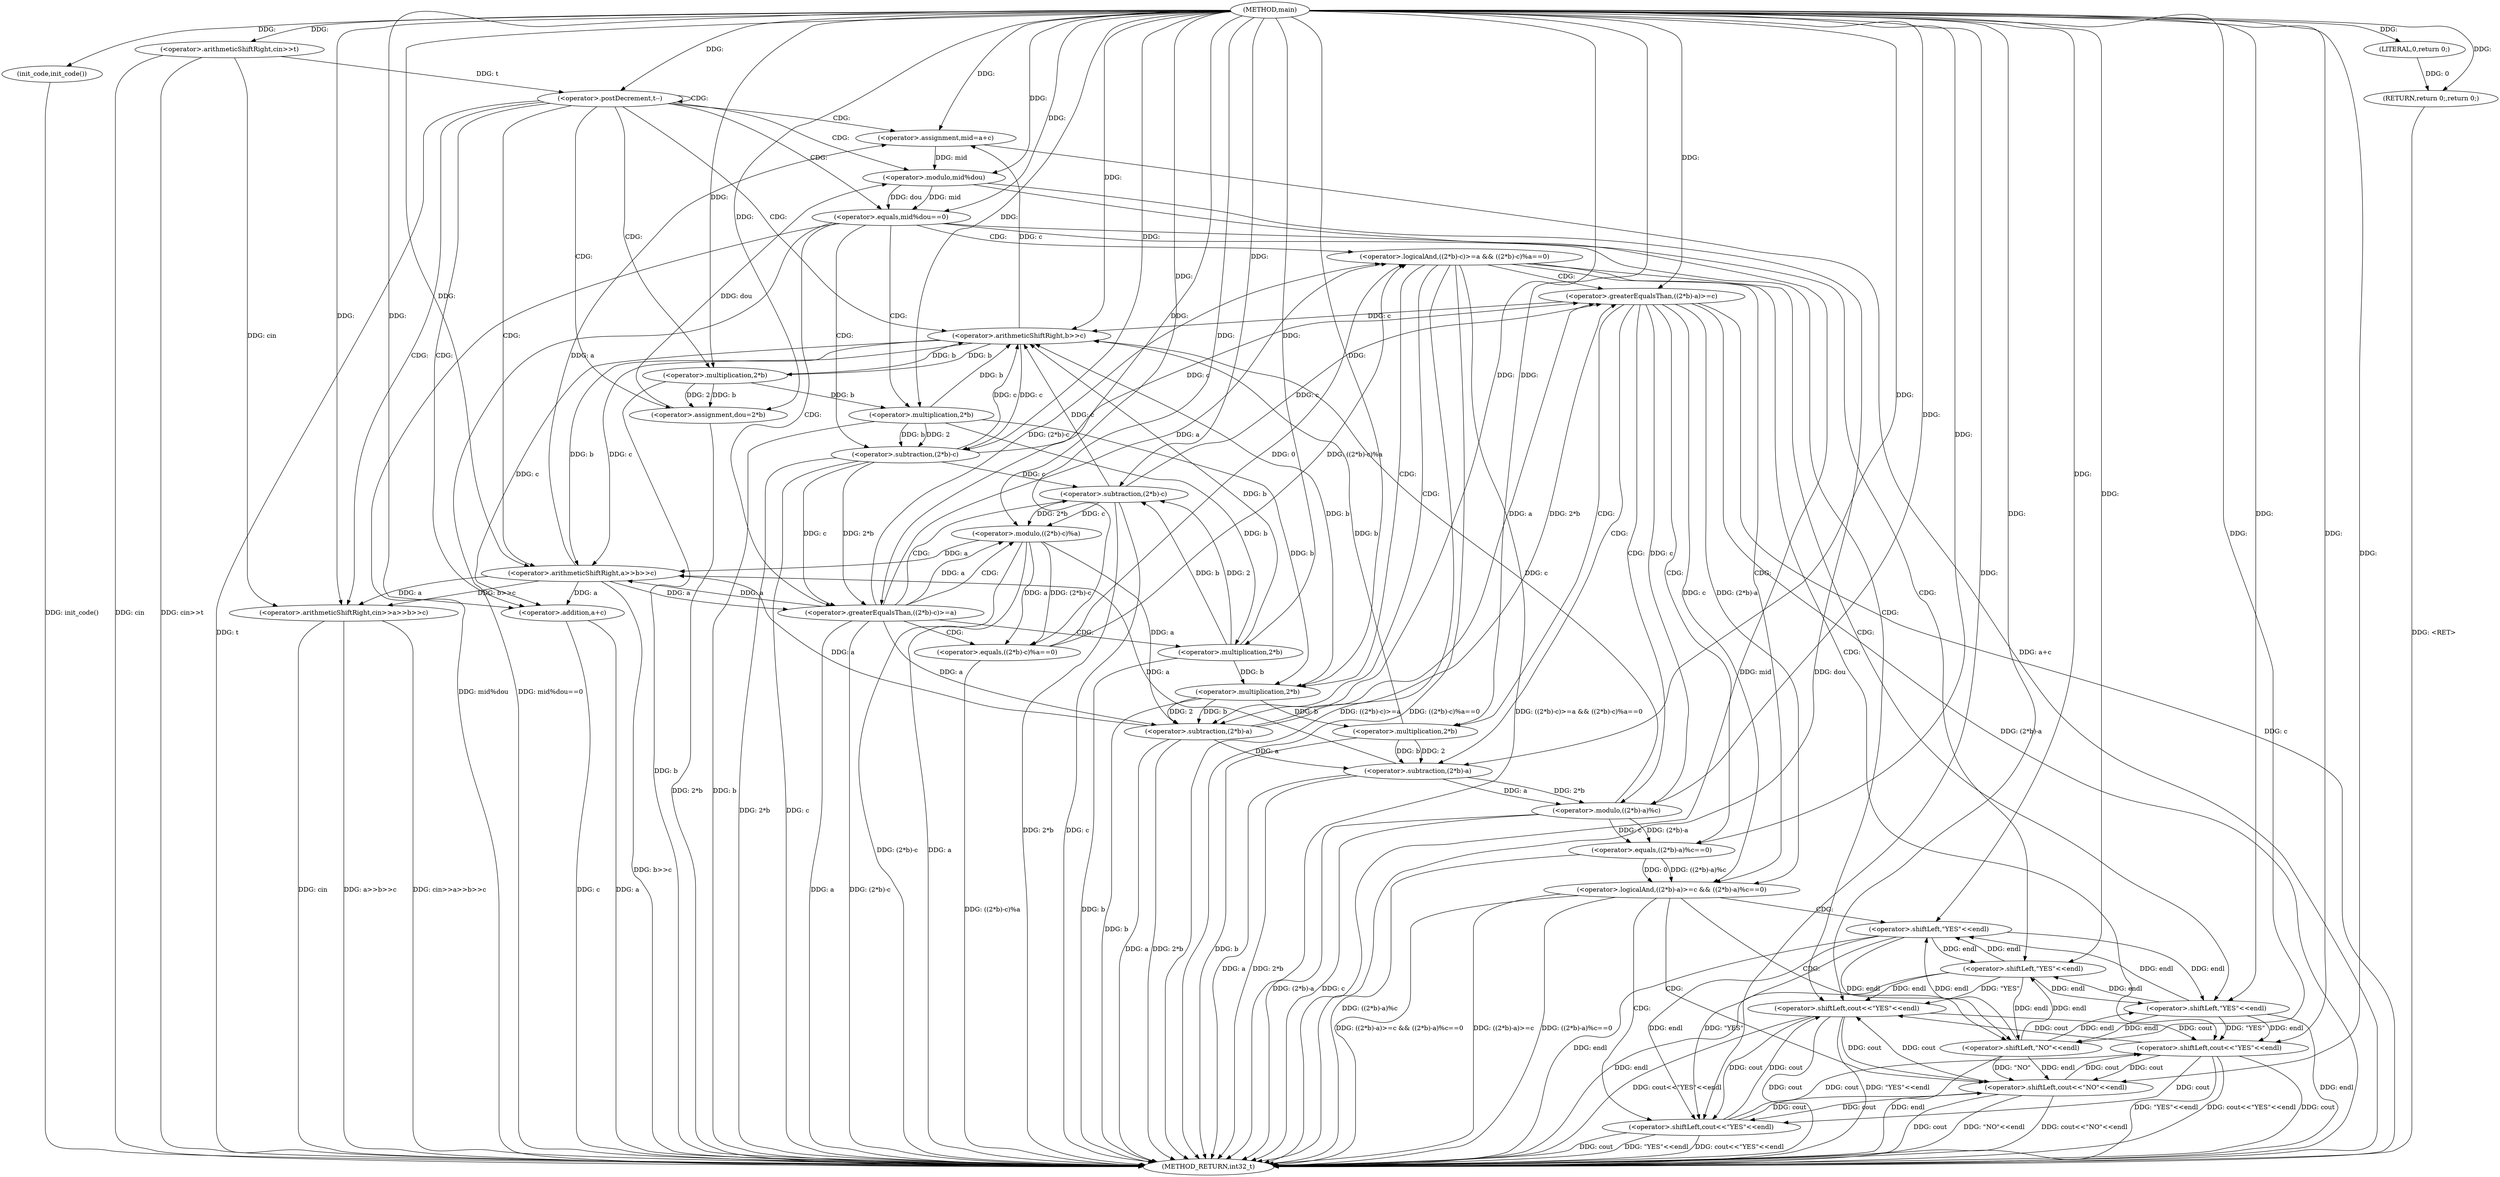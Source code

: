 digraph "main" {  
"1000115" [label = "(METHOD,main)" ]
"1000219" [label = "(METHOD_RETURN,int32_t)" ]
"1000117" [label = "(init_code,init_code())" ]
"1000119" [label = "(<operator>.arithmeticShiftRight,cin>>t)" ]
"1000217" [label = "(RETURN,return 0;,return 0;)" ]
"1000123" [label = "(<operator>.postDecrement,t--)" ]
"1000218" [label = "(LITERAL,0,return 0;)" ]
"1000129" [label = "(<operator>.arithmeticShiftRight,cin>>a>>b>>c)" ]
"1000137" [label = "(<operator>.assignment,mid=a+c)" ]
"1000143" [label = "(<operator>.assignment,dou=2*b)" ]
"1000149" [label = "(<operator>.equals,mid%dou==0)" ]
"1000131" [label = "(<operator>.arithmeticShiftRight,a>>b>>c)" ]
"1000139" [label = "(<operator>.addition,a+c)" ]
"1000145" [label = "(<operator>.multiplication,2*b)" ]
"1000155" [label = "(<operator>.shiftLeft,cout<<\"YES\"<<endl)" ]
"1000133" [label = "(<operator>.arithmeticShiftRight,b>>c)" ]
"1000150" [label = "(<operator>.modulo,mid%dou)" ]
"1000162" [label = "(<operator>.logicalAnd,((2*b)-c)>=a && ((2*b)-c)%a==0)" ]
"1000157" [label = "(<operator>.shiftLeft,\"YES\"<<endl)" ]
"1000180" [label = "(<operator>.shiftLeft,cout<<\"YES\"<<endl)" ]
"1000163" [label = "(<operator>.greaterEqualsThan,((2*b)-c)>=a)" ]
"1000170" [label = "(<operator>.equals,((2*b)-c)%a==0)" ]
"1000187" [label = "(<operator>.logicalAnd,((2*b)-a)>=c && ((2*b)-a)%c==0)" ]
"1000164" [label = "(<operator>.subtraction,(2*b)-c)" ]
"1000171" [label = "(<operator>.modulo,((2*b)-c)%a)" ]
"1000182" [label = "(<operator>.shiftLeft,\"YES\"<<endl)" ]
"1000205" [label = "(<operator>.shiftLeft,cout<<\"YES\"<<endl)" ]
"1000165" [label = "(<operator>.multiplication,2*b)" ]
"1000172" [label = "(<operator>.subtraction,(2*b)-c)" ]
"1000188" [label = "(<operator>.greaterEqualsThan,((2*b)-a)>=c)" ]
"1000195" [label = "(<operator>.equals,((2*b)-a)%c==0)" ]
"1000212" [label = "(<operator>.shiftLeft,cout<<\"NO\"<<endl)" ]
"1000173" [label = "(<operator>.multiplication,2*b)" ]
"1000189" [label = "(<operator>.subtraction,(2*b)-a)" ]
"1000196" [label = "(<operator>.modulo,((2*b)-a)%c)" ]
"1000207" [label = "(<operator>.shiftLeft,\"YES\"<<endl)" ]
"1000190" [label = "(<operator>.multiplication,2*b)" ]
"1000197" [label = "(<operator>.subtraction,(2*b)-a)" ]
"1000214" [label = "(<operator>.shiftLeft,\"NO\"<<endl)" ]
"1000198" [label = "(<operator>.multiplication,2*b)" ]
  "1000217" -> "1000219"  [ label = "DDG: <RET>"] 
  "1000117" -> "1000219"  [ label = "DDG: init_code()"] 
  "1000119" -> "1000219"  [ label = "DDG: cin"] 
  "1000119" -> "1000219"  [ label = "DDG: cin>>t"] 
  "1000123" -> "1000219"  [ label = "DDG: t"] 
  "1000129" -> "1000219"  [ label = "DDG: cin"] 
  "1000131" -> "1000219"  [ label = "DDG: b>>c"] 
  "1000129" -> "1000219"  [ label = "DDG: a>>b>>c"] 
  "1000129" -> "1000219"  [ label = "DDG: cin>>a>>b>>c"] 
  "1000139" -> "1000219"  [ label = "DDG: a"] 
  "1000139" -> "1000219"  [ label = "DDG: c"] 
  "1000137" -> "1000219"  [ label = "DDG: a+c"] 
  "1000145" -> "1000219"  [ label = "DDG: b"] 
  "1000143" -> "1000219"  [ label = "DDG: 2*b"] 
  "1000150" -> "1000219"  [ label = "DDG: mid"] 
  "1000150" -> "1000219"  [ label = "DDG: dou"] 
  "1000149" -> "1000219"  [ label = "DDG: mid%dou"] 
  "1000149" -> "1000219"  [ label = "DDG: mid%dou==0"] 
  "1000165" -> "1000219"  [ label = "DDG: b"] 
  "1000164" -> "1000219"  [ label = "DDG: 2*b"] 
  "1000164" -> "1000219"  [ label = "DDG: c"] 
  "1000163" -> "1000219"  [ label = "DDG: (2*b)-c"] 
  "1000163" -> "1000219"  [ label = "DDG: a"] 
  "1000162" -> "1000219"  [ label = "DDG: ((2*b)-c)>=a"] 
  "1000173" -> "1000219"  [ label = "DDG: b"] 
  "1000172" -> "1000219"  [ label = "DDG: 2*b"] 
  "1000172" -> "1000219"  [ label = "DDG: c"] 
  "1000171" -> "1000219"  [ label = "DDG: (2*b)-c"] 
  "1000171" -> "1000219"  [ label = "DDG: a"] 
  "1000170" -> "1000219"  [ label = "DDG: ((2*b)-c)%a"] 
  "1000162" -> "1000219"  [ label = "DDG: ((2*b)-c)%a==0"] 
  "1000162" -> "1000219"  [ label = "DDG: ((2*b)-c)>=a && ((2*b)-c)%a==0"] 
  "1000190" -> "1000219"  [ label = "DDG: b"] 
  "1000189" -> "1000219"  [ label = "DDG: 2*b"] 
  "1000189" -> "1000219"  [ label = "DDG: a"] 
  "1000188" -> "1000219"  [ label = "DDG: (2*b)-a"] 
  "1000188" -> "1000219"  [ label = "DDG: c"] 
  "1000187" -> "1000219"  [ label = "DDG: ((2*b)-a)>=c"] 
  "1000198" -> "1000219"  [ label = "DDG: b"] 
  "1000197" -> "1000219"  [ label = "DDG: 2*b"] 
  "1000197" -> "1000219"  [ label = "DDG: a"] 
  "1000196" -> "1000219"  [ label = "DDG: (2*b)-a"] 
  "1000196" -> "1000219"  [ label = "DDG: c"] 
  "1000195" -> "1000219"  [ label = "DDG: ((2*b)-a)%c"] 
  "1000187" -> "1000219"  [ label = "DDG: ((2*b)-a)%c==0"] 
  "1000187" -> "1000219"  [ label = "DDG: ((2*b)-a)>=c && ((2*b)-a)%c==0"] 
  "1000212" -> "1000219"  [ label = "DDG: cout"] 
  "1000214" -> "1000219"  [ label = "DDG: endl"] 
  "1000212" -> "1000219"  [ label = "DDG: \"NO\"<<endl"] 
  "1000212" -> "1000219"  [ label = "DDG: cout<<\"NO\"<<endl"] 
  "1000205" -> "1000219"  [ label = "DDG: cout"] 
  "1000207" -> "1000219"  [ label = "DDG: endl"] 
  "1000205" -> "1000219"  [ label = "DDG: \"YES\"<<endl"] 
  "1000205" -> "1000219"  [ label = "DDG: cout<<\"YES\"<<endl"] 
  "1000180" -> "1000219"  [ label = "DDG: cout"] 
  "1000182" -> "1000219"  [ label = "DDG: endl"] 
  "1000180" -> "1000219"  [ label = "DDG: \"YES\"<<endl"] 
  "1000180" -> "1000219"  [ label = "DDG: cout<<\"YES\"<<endl"] 
  "1000155" -> "1000219"  [ label = "DDG: cout"] 
  "1000157" -> "1000219"  [ label = "DDG: endl"] 
  "1000155" -> "1000219"  [ label = "DDG: \"YES\"<<endl"] 
  "1000155" -> "1000219"  [ label = "DDG: cout<<\"YES\"<<endl"] 
  "1000115" -> "1000117"  [ label = "DDG: "] 
  "1000218" -> "1000217"  [ label = "DDG: 0"] 
  "1000115" -> "1000217"  [ label = "DDG: "] 
  "1000115" -> "1000119"  [ label = "DDG: "] 
  "1000115" -> "1000218"  [ label = "DDG: "] 
  "1000119" -> "1000123"  [ label = "DDG: t"] 
  "1000115" -> "1000123"  [ label = "DDG: "] 
  "1000133" -> "1000137"  [ label = "DDG: c"] 
  "1000115" -> "1000137"  [ label = "DDG: "] 
  "1000131" -> "1000137"  [ label = "DDG: a"] 
  "1000145" -> "1000143"  [ label = "DDG: 2"] 
  "1000145" -> "1000143"  [ label = "DDG: b"] 
  "1000119" -> "1000129"  [ label = "DDG: cin"] 
  "1000115" -> "1000129"  [ label = "DDG: "] 
  "1000131" -> "1000129"  [ label = "DDG: a"] 
  "1000131" -> "1000129"  [ label = "DDG: b>>c"] 
  "1000115" -> "1000143"  [ label = "DDG: "] 
  "1000163" -> "1000131"  [ label = "DDG: a"] 
  "1000171" -> "1000131"  [ label = "DDG: a"] 
  "1000189" -> "1000131"  [ label = "DDG: a"] 
  "1000197" -> "1000131"  [ label = "DDG: a"] 
  "1000115" -> "1000131"  [ label = "DDG: "] 
  "1000133" -> "1000131"  [ label = "DDG: c"] 
  "1000133" -> "1000131"  [ label = "DDG: b"] 
  "1000131" -> "1000139"  [ label = "DDG: a"] 
  "1000115" -> "1000139"  [ label = "DDG: "] 
  "1000133" -> "1000139"  [ label = "DDG: c"] 
  "1000115" -> "1000145"  [ label = "DDG: "] 
  "1000133" -> "1000145"  [ label = "DDG: b"] 
  "1000150" -> "1000149"  [ label = "DDG: mid"] 
  "1000150" -> "1000149"  [ label = "DDG: dou"] 
  "1000115" -> "1000149"  [ label = "DDG: "] 
  "1000145" -> "1000133"  [ label = "DDG: b"] 
  "1000165" -> "1000133"  [ label = "DDG: b"] 
  "1000173" -> "1000133"  [ label = "DDG: b"] 
  "1000190" -> "1000133"  [ label = "DDG: b"] 
  "1000198" -> "1000133"  [ label = "DDG: b"] 
  "1000115" -> "1000133"  [ label = "DDG: "] 
  "1000164" -> "1000133"  [ label = "DDG: c"] 
  "1000172" -> "1000133"  [ label = "DDG: c"] 
  "1000188" -> "1000133"  [ label = "DDG: c"] 
  "1000196" -> "1000133"  [ label = "DDG: c"] 
  "1000137" -> "1000150"  [ label = "DDG: mid"] 
  "1000115" -> "1000150"  [ label = "DDG: "] 
  "1000143" -> "1000150"  [ label = "DDG: dou"] 
  "1000212" -> "1000155"  [ label = "DDG: cout"] 
  "1000205" -> "1000155"  [ label = "DDG: cout"] 
  "1000180" -> "1000155"  [ label = "DDG: cout"] 
  "1000115" -> "1000155"  [ label = "DDG: "] 
  "1000157" -> "1000155"  [ label = "DDG: endl"] 
  "1000157" -> "1000155"  [ label = "DDG: \"YES\""] 
  "1000115" -> "1000157"  [ label = "DDG: "] 
  "1000214" -> "1000157"  [ label = "DDG: endl"] 
  "1000207" -> "1000157"  [ label = "DDG: endl"] 
  "1000182" -> "1000157"  [ label = "DDG: endl"] 
  "1000163" -> "1000162"  [ label = "DDG: (2*b)-c"] 
  "1000163" -> "1000162"  [ label = "DDG: a"] 
  "1000170" -> "1000162"  [ label = "DDG: ((2*b)-c)%a"] 
  "1000170" -> "1000162"  [ label = "DDG: 0"] 
  "1000164" -> "1000163"  [ label = "DDG: c"] 
  "1000164" -> "1000163"  [ label = "DDG: 2*b"] 
  "1000115" -> "1000163"  [ label = "DDG: "] 
  "1000131" -> "1000163"  [ label = "DDG: a"] 
  "1000171" -> "1000170"  [ label = "DDG: (2*b)-c"] 
  "1000171" -> "1000170"  [ label = "DDG: a"] 
  "1000115" -> "1000170"  [ label = "DDG: "] 
  "1000212" -> "1000180"  [ label = "DDG: cout"] 
  "1000205" -> "1000180"  [ label = "DDG: cout"] 
  "1000155" -> "1000180"  [ label = "DDG: cout"] 
  "1000115" -> "1000180"  [ label = "DDG: "] 
  "1000182" -> "1000180"  [ label = "DDG: \"YES\""] 
  "1000182" -> "1000180"  [ label = "DDG: endl"] 
  "1000165" -> "1000164"  [ label = "DDG: b"] 
  "1000165" -> "1000164"  [ label = "DDG: 2"] 
  "1000115" -> "1000164"  [ label = "DDG: "] 
  "1000133" -> "1000164"  [ label = "DDG: c"] 
  "1000172" -> "1000171"  [ label = "DDG: 2*b"] 
  "1000172" -> "1000171"  [ label = "DDG: c"] 
  "1000163" -> "1000171"  [ label = "DDG: a"] 
  "1000115" -> "1000171"  [ label = "DDG: "] 
  "1000115" -> "1000182"  [ label = "DDG: "] 
  "1000214" -> "1000182"  [ label = "DDG: endl"] 
  "1000207" -> "1000182"  [ label = "DDG: endl"] 
  "1000157" -> "1000182"  [ label = "DDG: endl"] 
  "1000188" -> "1000187"  [ label = "DDG: c"] 
  "1000188" -> "1000187"  [ label = "DDG: (2*b)-a"] 
  "1000195" -> "1000187"  [ label = "DDG: 0"] 
  "1000195" -> "1000187"  [ label = "DDG: ((2*b)-a)%c"] 
  "1000115" -> "1000165"  [ label = "DDG: "] 
  "1000145" -> "1000165"  [ label = "DDG: b"] 
  "1000173" -> "1000172"  [ label = "DDG: 2"] 
  "1000173" -> "1000172"  [ label = "DDG: b"] 
  "1000164" -> "1000172"  [ label = "DDG: c"] 
  "1000115" -> "1000172"  [ label = "DDG: "] 
  "1000189" -> "1000188"  [ label = "DDG: a"] 
  "1000189" -> "1000188"  [ label = "DDG: 2*b"] 
  "1000164" -> "1000188"  [ label = "DDG: c"] 
  "1000172" -> "1000188"  [ label = "DDG: c"] 
  "1000115" -> "1000188"  [ label = "DDG: "] 
  "1000196" -> "1000195"  [ label = "DDG: c"] 
  "1000196" -> "1000195"  [ label = "DDG: (2*b)-a"] 
  "1000115" -> "1000195"  [ label = "DDG: "] 
  "1000212" -> "1000205"  [ label = "DDG: cout"] 
  "1000180" -> "1000205"  [ label = "DDG: cout"] 
  "1000155" -> "1000205"  [ label = "DDG: cout"] 
  "1000115" -> "1000205"  [ label = "DDG: "] 
  "1000207" -> "1000205"  [ label = "DDG: endl"] 
  "1000207" -> "1000205"  [ label = "DDG: \"YES\""] 
  "1000115" -> "1000173"  [ label = "DDG: "] 
  "1000165" -> "1000173"  [ label = "DDG: b"] 
  "1000190" -> "1000189"  [ label = "DDG: 2"] 
  "1000190" -> "1000189"  [ label = "DDG: b"] 
  "1000163" -> "1000189"  [ label = "DDG: a"] 
  "1000171" -> "1000189"  [ label = "DDG: a"] 
  "1000115" -> "1000189"  [ label = "DDG: "] 
  "1000197" -> "1000196"  [ label = "DDG: a"] 
  "1000197" -> "1000196"  [ label = "DDG: 2*b"] 
  "1000188" -> "1000196"  [ label = "DDG: c"] 
  "1000115" -> "1000196"  [ label = "DDG: "] 
  "1000115" -> "1000207"  [ label = "DDG: "] 
  "1000214" -> "1000207"  [ label = "DDG: endl"] 
  "1000182" -> "1000207"  [ label = "DDG: endl"] 
  "1000157" -> "1000207"  [ label = "DDG: endl"] 
  "1000205" -> "1000212"  [ label = "DDG: cout"] 
  "1000180" -> "1000212"  [ label = "DDG: cout"] 
  "1000155" -> "1000212"  [ label = "DDG: cout"] 
  "1000115" -> "1000212"  [ label = "DDG: "] 
  "1000214" -> "1000212"  [ label = "DDG: \"NO\""] 
  "1000214" -> "1000212"  [ label = "DDG: endl"] 
  "1000115" -> "1000190"  [ label = "DDG: "] 
  "1000165" -> "1000190"  [ label = "DDG: b"] 
  "1000173" -> "1000190"  [ label = "DDG: b"] 
  "1000198" -> "1000197"  [ label = "DDG: b"] 
  "1000198" -> "1000197"  [ label = "DDG: 2"] 
  "1000189" -> "1000197"  [ label = "DDG: a"] 
  "1000115" -> "1000197"  [ label = "DDG: "] 
  "1000115" -> "1000214"  [ label = "DDG: "] 
  "1000207" -> "1000214"  [ label = "DDG: endl"] 
  "1000182" -> "1000214"  [ label = "DDG: endl"] 
  "1000157" -> "1000214"  [ label = "DDG: endl"] 
  "1000115" -> "1000198"  [ label = "DDG: "] 
  "1000190" -> "1000198"  [ label = "DDG: b"] 
  "1000123" -> "1000150"  [ label = "CDG: "] 
  "1000123" -> "1000139"  [ label = "CDG: "] 
  "1000123" -> "1000133"  [ label = "CDG: "] 
  "1000123" -> "1000149"  [ label = "CDG: "] 
  "1000123" -> "1000131"  [ label = "CDG: "] 
  "1000123" -> "1000143"  [ label = "CDG: "] 
  "1000123" -> "1000137"  [ label = "CDG: "] 
  "1000123" -> "1000129"  [ label = "CDG: "] 
  "1000123" -> "1000123"  [ label = "CDG: "] 
  "1000123" -> "1000145"  [ label = "CDG: "] 
  "1000149" -> "1000164"  [ label = "CDG: "] 
  "1000149" -> "1000165"  [ label = "CDG: "] 
  "1000149" -> "1000157"  [ label = "CDG: "] 
  "1000149" -> "1000163"  [ label = "CDG: "] 
  "1000149" -> "1000155"  [ label = "CDG: "] 
  "1000149" -> "1000162"  [ label = "CDG: "] 
  "1000162" -> "1000182"  [ label = "CDG: "] 
  "1000162" -> "1000180"  [ label = "CDG: "] 
  "1000162" -> "1000189"  [ label = "CDG: "] 
  "1000162" -> "1000188"  [ label = "CDG: "] 
  "1000162" -> "1000190"  [ label = "CDG: "] 
  "1000162" -> "1000187"  [ label = "CDG: "] 
  "1000163" -> "1000172"  [ label = "CDG: "] 
  "1000163" -> "1000173"  [ label = "CDG: "] 
  "1000163" -> "1000170"  [ label = "CDG: "] 
  "1000163" -> "1000171"  [ label = "CDG: "] 
  "1000187" -> "1000212"  [ label = "CDG: "] 
  "1000187" -> "1000207"  [ label = "CDG: "] 
  "1000187" -> "1000214"  [ label = "CDG: "] 
  "1000187" -> "1000205"  [ label = "CDG: "] 
  "1000188" -> "1000195"  [ label = "CDG: "] 
  "1000188" -> "1000197"  [ label = "CDG: "] 
  "1000188" -> "1000196"  [ label = "CDG: "] 
  "1000188" -> "1000198"  [ label = "CDG: "] 
}
